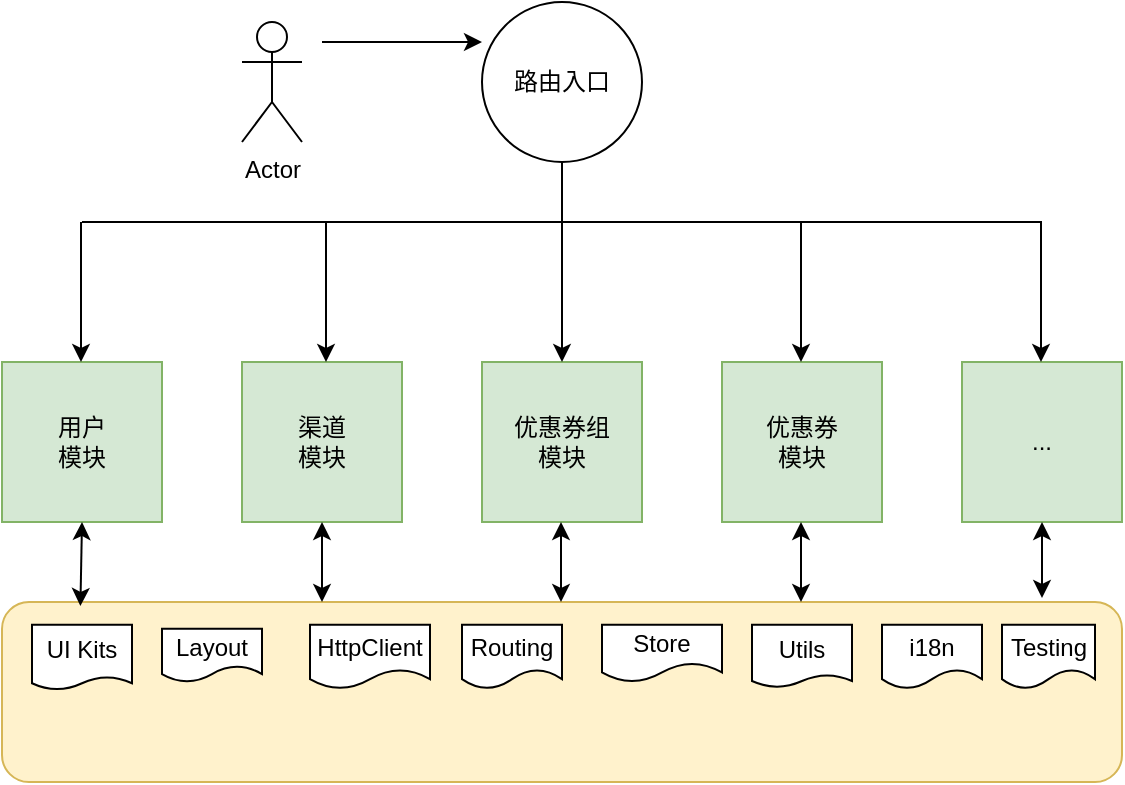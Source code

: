 <mxfile version="14.4.3" type="github">
  <diagram id="5xZiq6wW_Nva5TvQ9aZb" name="Page-1">
    <mxGraphModel dx="782" dy="437" grid="1" gridSize="10" guides="1" tooltips="1" connect="1" arrows="1" fold="1" page="1" pageScale="1" pageWidth="827" pageHeight="1169" math="0" shadow="0">
      <root>
        <mxCell id="0" />
        <mxCell id="1" parent="0" />
        <mxCell id="KXOQ51XhTFSmpcEwheXB-17" value="" style="rounded=1;whiteSpace=wrap;html=1;fillColor=#fff2cc;strokeColor=#d6b656;" parent="1" vertex="1">
          <mxGeometry x="200" y="310" width="560" height="90" as="geometry" />
        </mxCell>
        <mxCell id="KXOQ51XhTFSmpcEwheXB-1" value="Actor" style="shape=umlActor;verticalLabelPosition=bottom;verticalAlign=top;html=1;outlineConnect=0;" parent="1" vertex="1">
          <mxGeometry x="320" y="20" width="30" height="60" as="geometry" />
        </mxCell>
        <mxCell id="KXOQ51XhTFSmpcEwheXB-2" value="路由入口" style="ellipse;whiteSpace=wrap;html=1;aspect=fixed;" parent="1" vertex="1">
          <mxGeometry x="440" y="10" width="80" height="80" as="geometry" />
        </mxCell>
        <mxCell id="KXOQ51XhTFSmpcEwheXB-3" value="用户&lt;br&gt;模块" style="whiteSpace=wrap;html=1;aspect=fixed;fillColor=#d5e8d4;strokeColor=#82b366;" parent="1" vertex="1">
          <mxGeometry x="200" y="190" width="80" height="80" as="geometry" />
        </mxCell>
        <mxCell id="KXOQ51XhTFSmpcEwheXB-4" value="渠道&lt;br&gt;模块" style="whiteSpace=wrap;html=1;aspect=fixed;fillColor=#d5e8d4;strokeColor=#82b366;" parent="1" vertex="1">
          <mxGeometry x="320" y="190" width="80" height="80" as="geometry" />
        </mxCell>
        <mxCell id="KXOQ51XhTFSmpcEwheXB-5" value="优惠券组&lt;br&gt;模块" style="whiteSpace=wrap;html=1;aspect=fixed;fillColor=#d5e8d4;strokeColor=#82b366;" parent="1" vertex="1">
          <mxGeometry x="440" y="190" width="80" height="80" as="geometry" />
        </mxCell>
        <mxCell id="KXOQ51XhTFSmpcEwheXB-6" value="优惠券&lt;br&gt;模块" style="whiteSpace=wrap;html=1;aspect=fixed;fillColor=#d5e8d4;strokeColor=#82b366;" parent="1" vertex="1">
          <mxGeometry x="560" y="190" width="80" height="80" as="geometry" />
        </mxCell>
        <mxCell id="KXOQ51XhTFSmpcEwheXB-7" value="..." style="whiteSpace=wrap;html=1;aspect=fixed;fillColor=#d5e8d4;strokeColor=#82b366;" parent="1" vertex="1">
          <mxGeometry x="680" y="190" width="80" height="80" as="geometry" />
        </mxCell>
        <mxCell id="KXOQ51XhTFSmpcEwheXB-10" value="" style="endArrow=none;html=1;" parent="1" edge="1">
          <mxGeometry width="50" height="50" relative="1" as="geometry">
            <mxPoint x="480" y="120" as="sourcePoint" />
            <mxPoint x="480" y="90" as="targetPoint" />
          </mxGeometry>
        </mxCell>
        <mxCell id="KXOQ51XhTFSmpcEwheXB-11" value="" style="endArrow=none;html=1;" parent="1" edge="1">
          <mxGeometry width="50" height="50" relative="1" as="geometry">
            <mxPoint x="240" y="120" as="sourcePoint" />
            <mxPoint x="720" y="120" as="targetPoint" />
          </mxGeometry>
        </mxCell>
        <mxCell id="KXOQ51XhTFSmpcEwheXB-12" value="" style="endArrow=classic;html=1;" parent="1" edge="1">
          <mxGeometry width="50" height="50" relative="1" as="geometry">
            <mxPoint x="362" y="120" as="sourcePoint" />
            <mxPoint x="362" y="190" as="targetPoint" />
          </mxGeometry>
        </mxCell>
        <mxCell id="KXOQ51XhTFSmpcEwheXB-13" value="" style="endArrow=classic;html=1;" parent="1" edge="1">
          <mxGeometry width="50" height="50" relative="1" as="geometry">
            <mxPoint x="239.5" y="120" as="sourcePoint" />
            <mxPoint x="239.5" y="190" as="targetPoint" />
          </mxGeometry>
        </mxCell>
        <mxCell id="KXOQ51XhTFSmpcEwheXB-14" value="" style="endArrow=classic;html=1;" parent="1" edge="1">
          <mxGeometry width="50" height="50" relative="1" as="geometry">
            <mxPoint x="480" y="120" as="sourcePoint" />
            <mxPoint x="480" y="190" as="targetPoint" />
          </mxGeometry>
        </mxCell>
        <mxCell id="KXOQ51XhTFSmpcEwheXB-15" value="" style="endArrow=classic;html=1;" parent="1" edge="1">
          <mxGeometry width="50" height="50" relative="1" as="geometry">
            <mxPoint x="599.5" y="120" as="sourcePoint" />
            <mxPoint x="599.5" y="190" as="targetPoint" />
          </mxGeometry>
        </mxCell>
        <mxCell id="KXOQ51XhTFSmpcEwheXB-16" value="" style="endArrow=classic;html=1;" parent="1" edge="1">
          <mxGeometry width="50" height="50" relative="1" as="geometry">
            <mxPoint x="719.5" y="120" as="sourcePoint" />
            <mxPoint x="719.5" y="190" as="targetPoint" />
          </mxGeometry>
        </mxCell>
        <mxCell id="KXOQ51XhTFSmpcEwheXB-20" value="HttpClient" style="shape=document;whiteSpace=wrap;html=1;boundedLbl=1;" parent="1" vertex="1">
          <mxGeometry x="354" y="321.38" width="60" height="32" as="geometry" />
        </mxCell>
        <mxCell id="KXOQ51XhTFSmpcEwheXB-25" value="Store" style="shape=document;whiteSpace=wrap;html=1;boundedLbl=1;size=0.333;" parent="1" vertex="1">
          <mxGeometry x="500" y="321.38" width="60" height="28.62" as="geometry" />
        </mxCell>
        <mxCell id="KXOQ51XhTFSmpcEwheXB-28" value="Routing" style="shape=document;whiteSpace=wrap;html=1;boundedLbl=1;" parent="1" vertex="1">
          <mxGeometry x="430" y="321.38" width="50" height="32" as="geometry" />
        </mxCell>
        <mxCell id="KXOQ51XhTFSmpcEwheXB-29" value="" style="endArrow=classic;html=1;" parent="1" edge="1">
          <mxGeometry width="50" height="50" relative="1" as="geometry">
            <mxPoint x="360" y="30" as="sourcePoint" />
            <mxPoint x="440" y="30" as="targetPoint" />
          </mxGeometry>
        </mxCell>
        <mxCell id="KXOQ51XhTFSmpcEwheXB-30" value="Utils" style="shape=document;whiteSpace=wrap;html=1;boundedLbl=1;size=0.2;" parent="1" vertex="1">
          <mxGeometry x="575" y="321.38" width="50" height="31.25" as="geometry" />
        </mxCell>
        <mxCell id="KXOQ51XhTFSmpcEwheXB-34" value="UI Kits" style="shape=document;whiteSpace=wrap;html=1;boundedLbl=1;size=0.2;" parent="1" vertex="1">
          <mxGeometry x="215" y="321.38" width="50" height="32.5" as="geometry" />
        </mxCell>
        <mxCell id="KXOQ51XhTFSmpcEwheXB-36" value="" style="endArrow=classic;startArrow=classic;html=1;exitX=0.5;exitY=1;exitDx=0;exitDy=0;entryX=0.07;entryY=0.022;entryDx=0;entryDy=0;entryPerimeter=0;" parent="1" source="KXOQ51XhTFSmpcEwheXB-3" target="KXOQ51XhTFSmpcEwheXB-17" edge="1">
          <mxGeometry width="50" height="50" relative="1" as="geometry">
            <mxPoint x="550" y="270" as="sourcePoint" />
            <mxPoint x="400" y="280" as="targetPoint" />
          </mxGeometry>
        </mxCell>
        <mxCell id="KXOQ51XhTFSmpcEwheXB-37" value="" style="endArrow=classic;startArrow=classic;html=1;exitX=0.5;exitY=1;exitDx=0;exitDy=0;" parent="1" source="KXOQ51XhTFSmpcEwheXB-4" edge="1">
          <mxGeometry width="50" height="50" relative="1" as="geometry">
            <mxPoint x="250" y="280" as="sourcePoint" />
            <mxPoint x="360" y="310" as="targetPoint" />
          </mxGeometry>
        </mxCell>
        <mxCell id="KXOQ51XhTFSmpcEwheXB-38" value="" style="endArrow=classic;startArrow=classic;html=1;exitX=0.5;exitY=1;exitDx=0;exitDy=0;" parent="1" edge="1">
          <mxGeometry width="50" height="50" relative="1" as="geometry">
            <mxPoint x="479.5" y="270" as="sourcePoint" />
            <mxPoint x="479.5" y="310" as="targetPoint" />
          </mxGeometry>
        </mxCell>
        <mxCell id="KXOQ51XhTFSmpcEwheXB-39" value="" style="endArrow=classic;startArrow=classic;html=1;exitX=0.5;exitY=1;exitDx=0;exitDy=0;" parent="1" edge="1">
          <mxGeometry width="50" height="50" relative="1" as="geometry">
            <mxPoint x="599.5" y="270" as="sourcePoint" />
            <mxPoint x="599.5" y="310" as="targetPoint" />
          </mxGeometry>
        </mxCell>
        <mxCell id="KXOQ51XhTFSmpcEwheXB-40" value="" style="endArrow=classic;startArrow=classic;html=1;exitX=0.5;exitY=1;exitDx=0;exitDy=0;" parent="1" source="KXOQ51XhTFSmpcEwheXB-7" edge="1">
          <mxGeometry width="50" height="50" relative="1" as="geometry">
            <mxPoint x="390" y="300" as="sourcePoint" />
            <mxPoint x="720" y="308" as="targetPoint" />
          </mxGeometry>
        </mxCell>
        <mxCell id="pNSAxtEUwlwTx5AHmhqM-1" value="i18n" style="shape=document;whiteSpace=wrap;html=1;boundedLbl=1;" vertex="1" parent="1">
          <mxGeometry x="640" y="321.38" width="50" height="32" as="geometry" />
        </mxCell>
        <mxCell id="pNSAxtEUwlwTx5AHmhqM-2" value="Testing" style="shape=document;whiteSpace=wrap;html=1;boundedLbl=1;" vertex="1" parent="1">
          <mxGeometry x="700" y="321.38" width="46.5" height="32" as="geometry" />
        </mxCell>
        <mxCell id="pNSAxtEUwlwTx5AHmhqM-3" value="Layout" style="shape=document;whiteSpace=wrap;html=1;boundedLbl=1;" vertex="1" parent="1">
          <mxGeometry x="280" y="323.38" width="50" height="26.62" as="geometry" />
        </mxCell>
      </root>
    </mxGraphModel>
  </diagram>
</mxfile>
